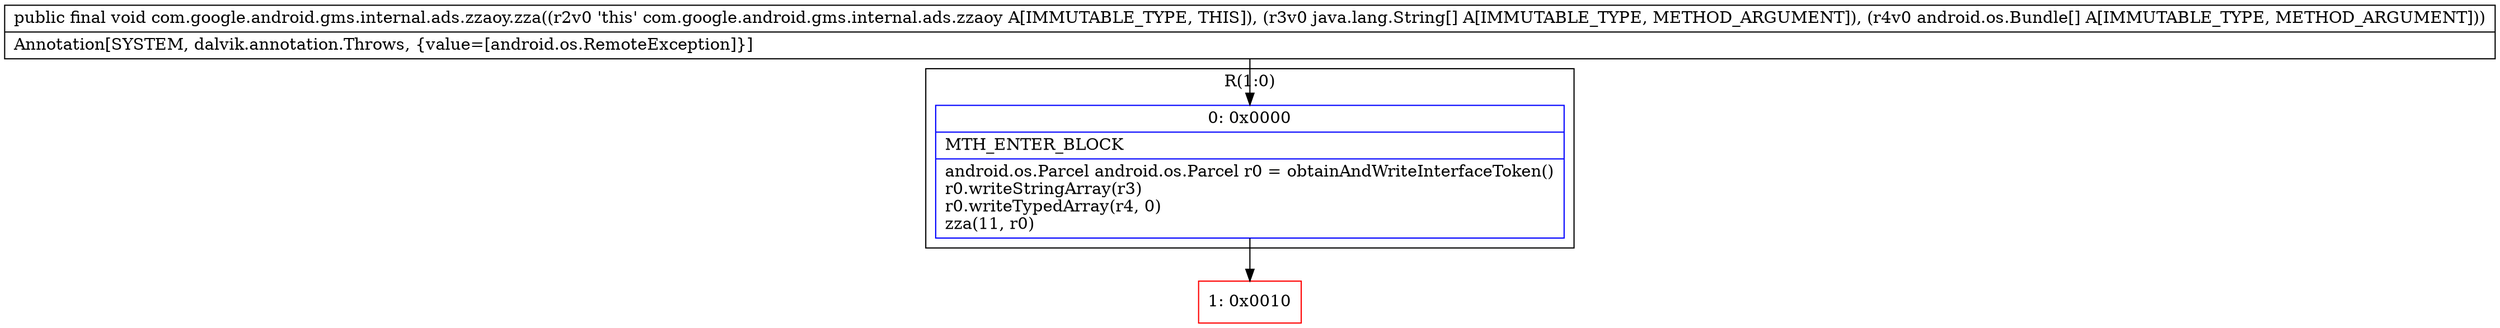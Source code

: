 digraph "CFG forcom.google.android.gms.internal.ads.zzaoy.zza([Ljava\/lang\/String;[Landroid\/os\/Bundle;)V" {
subgraph cluster_Region_262782127 {
label = "R(1:0)";
node [shape=record,color=blue];
Node_0 [shape=record,label="{0\:\ 0x0000|MTH_ENTER_BLOCK\l|android.os.Parcel android.os.Parcel r0 = obtainAndWriteInterfaceToken()\lr0.writeStringArray(r3)\lr0.writeTypedArray(r4, 0)\lzza(11, r0)\l}"];
}
Node_1 [shape=record,color=red,label="{1\:\ 0x0010}"];
MethodNode[shape=record,label="{public final void com.google.android.gms.internal.ads.zzaoy.zza((r2v0 'this' com.google.android.gms.internal.ads.zzaoy A[IMMUTABLE_TYPE, THIS]), (r3v0 java.lang.String[] A[IMMUTABLE_TYPE, METHOD_ARGUMENT]), (r4v0 android.os.Bundle[] A[IMMUTABLE_TYPE, METHOD_ARGUMENT]))  | Annotation[SYSTEM, dalvik.annotation.Throws, \{value=[android.os.RemoteException]\}]\l}"];
MethodNode -> Node_0;
Node_0 -> Node_1;
}

